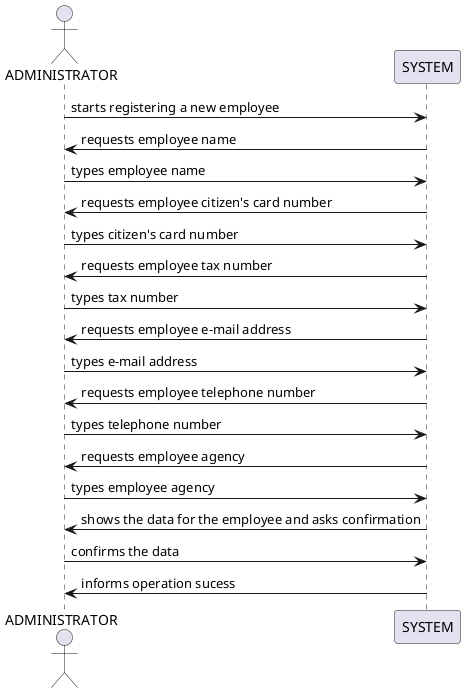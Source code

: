 @startuml

actor ADMINISTRATOR as adm
participant SYSTEM as ui


adm -> ui: starts registering a new employee

adm <- ui: requests employee name

adm -> ui: types employee name

adm <- ui: requests employee citizen's card number

adm -> ui: types citizen's card number

adm <- ui: requests employee tax number

adm -> ui: types tax number

adm <- ui: requests employee e-mail address

adm -> ui: types e-mail address

adm <- ui: requests employee telephone number

adm -> ui: types telephone number

adm <- ui: requests employee agency

adm -> ui: types employee agency

adm <- ui: shows the data for the employee and asks confirmation

adm -> ui: confirms the data

adm <- ui: informs operation sucess

@enduml